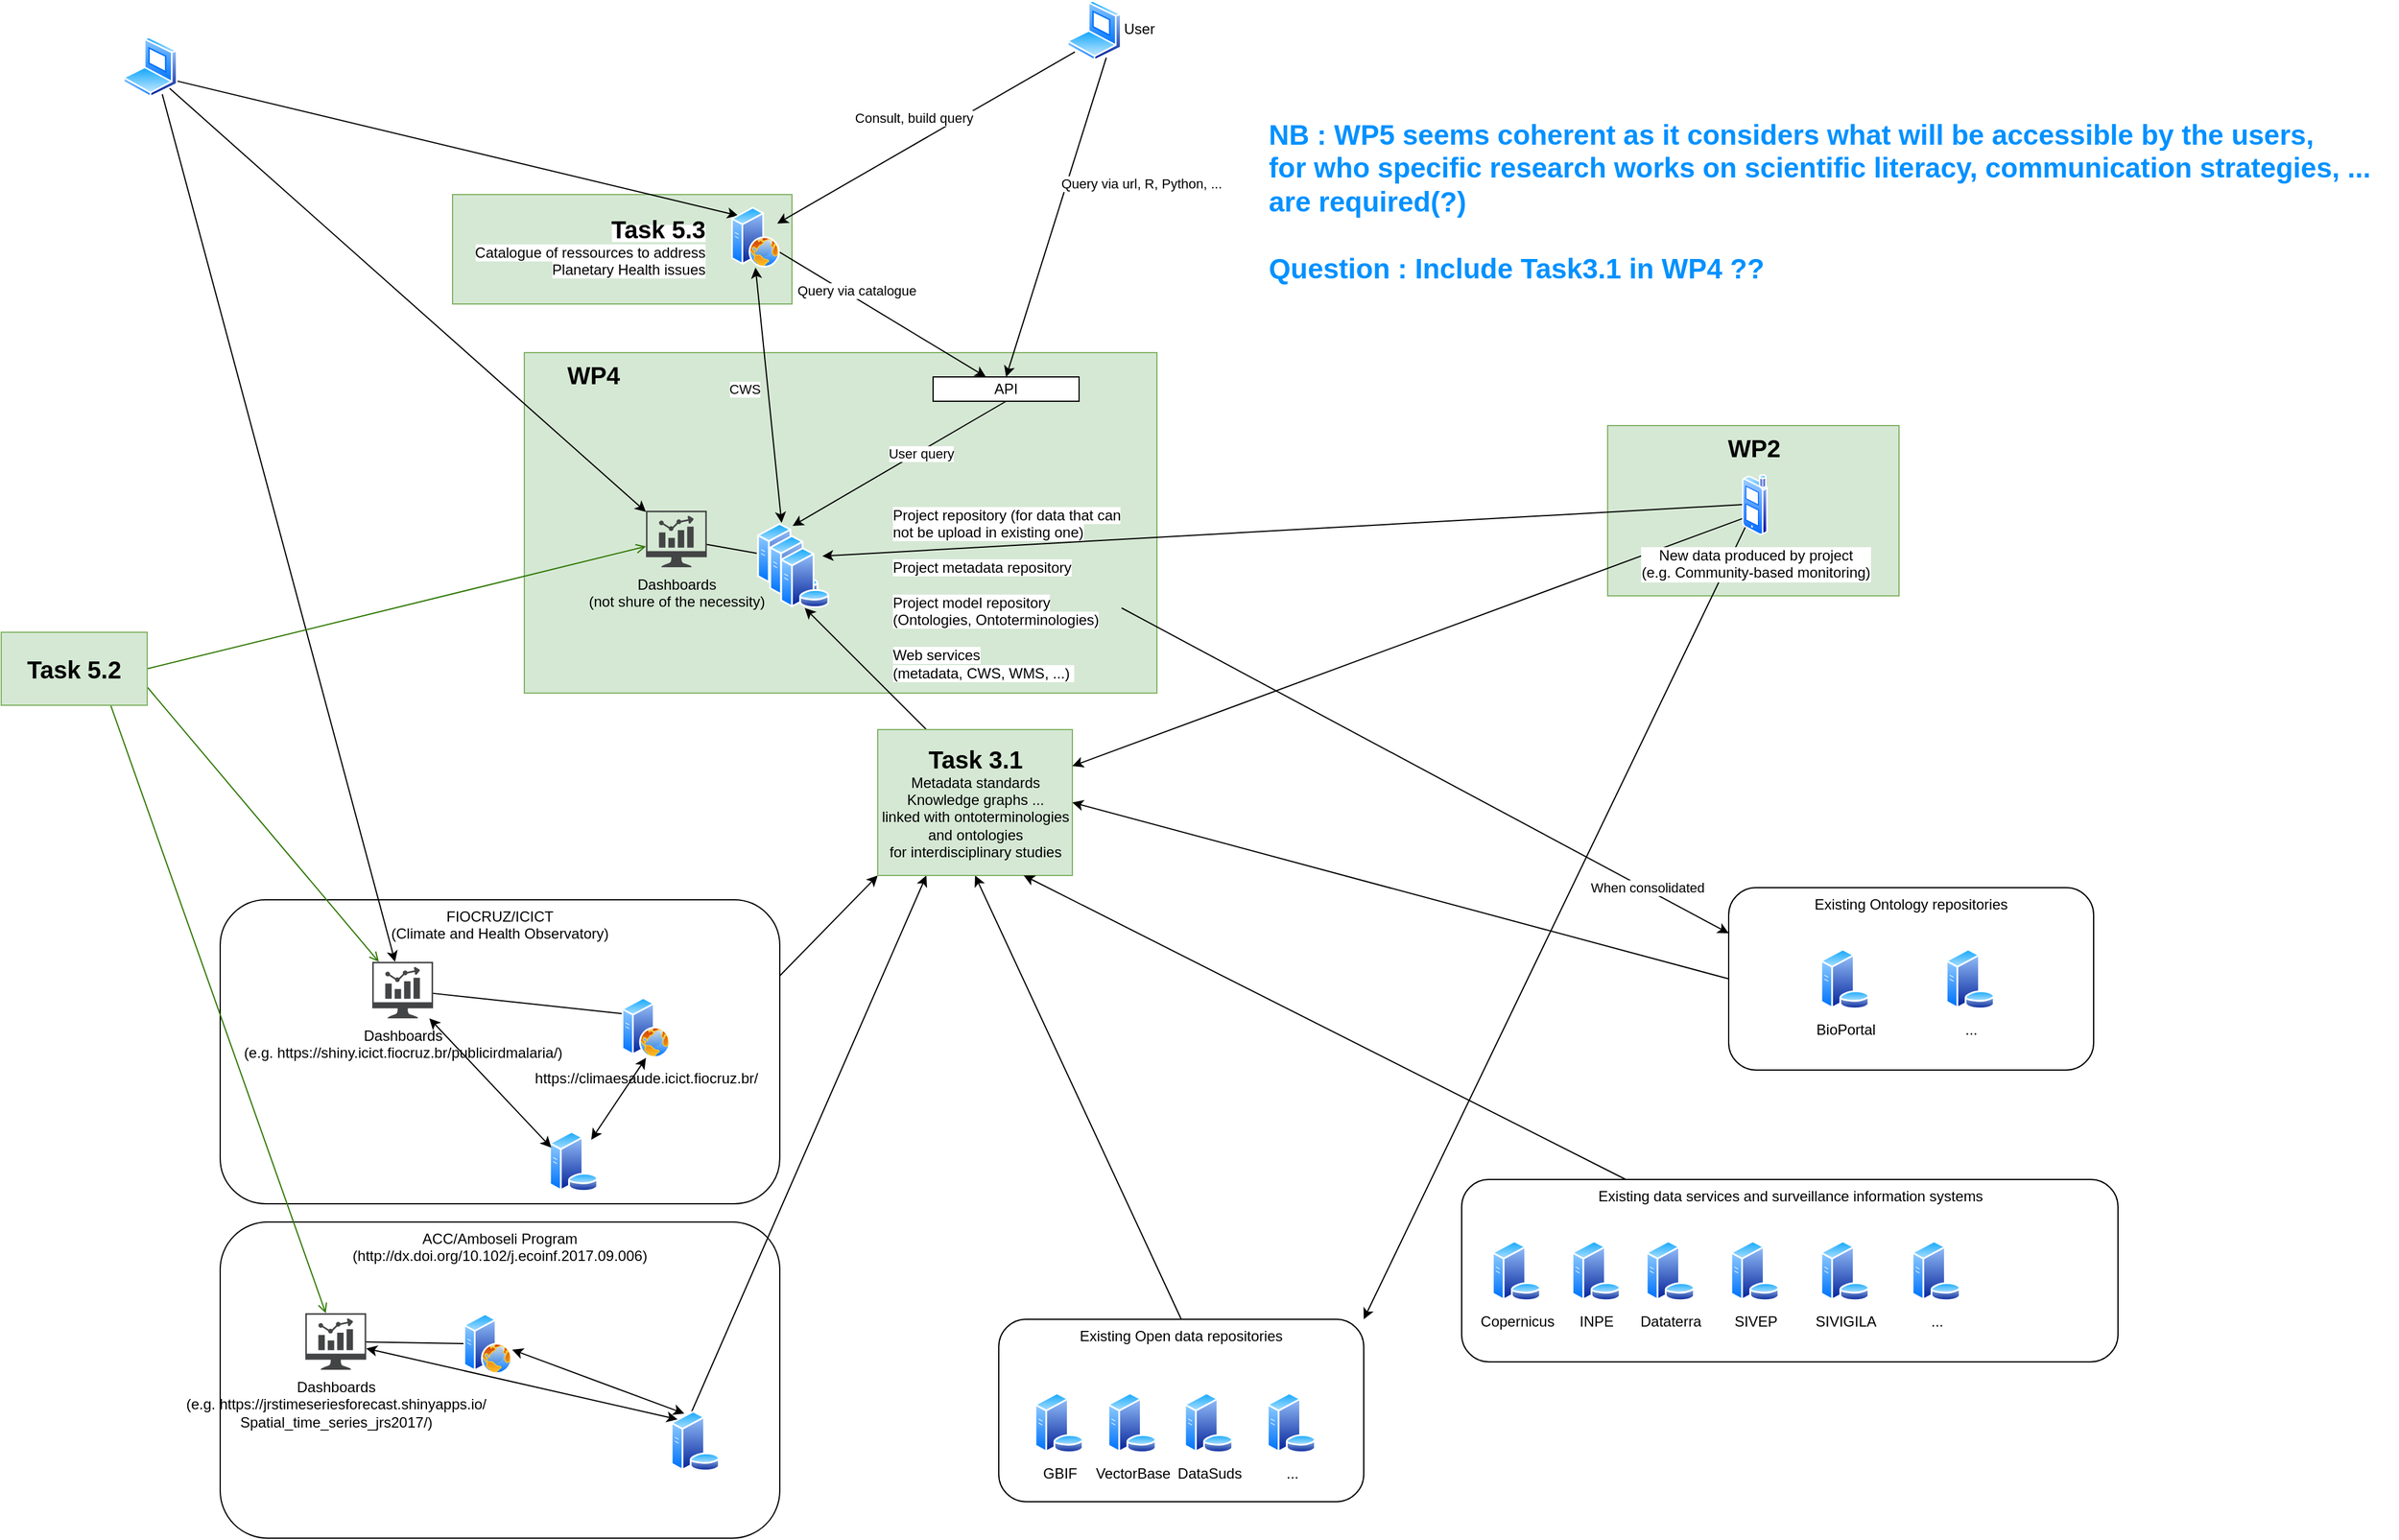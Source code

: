 <mxfile version="21.1.1" type="github">
  <diagram name="Page-1" id="tpfmhDWZOnEipKTeY5yB">
    <mxGraphModel dx="3865" dy="2745" grid="1" gridSize="10" guides="1" tooltips="1" connect="1" arrows="1" fold="1" page="1" pageScale="1" pageWidth="827" pageHeight="1169" math="0" shadow="0">
      <root>
        <mxCell id="0" />
        <mxCell id="1" parent="0" />
        <mxCell id="CDFzMtoowuqR80sz95AC-110" value="&lt;div style=&quot;&quot;&gt;&lt;b style=&quot;font-size: 20px; background-color: initial;&quot;&gt;WP2&lt;/b&gt;&lt;/div&gt;" style="rounded=0;whiteSpace=wrap;html=1;fillColor=#d5e8d4;strokeColor=#82b366;align=center;verticalAlign=top;" vertex="1" parent="1">
          <mxGeometry x="1150.5" y="280" width="239.5" height="140" as="geometry" />
        </mxCell>
        <mxCell id="CDFzMtoowuqR80sz95AC-109" value="" style="rounded=0;whiteSpace=wrap;html=1;fillColor=#d5e8d4;strokeColor=#82b366;" vertex="1" parent="1">
          <mxGeometry x="201" y="90" width="279" height="90" as="geometry" />
        </mxCell>
        <mxCell id="CDFzMtoowuqR80sz95AC-85" value="&lt;b&gt;&lt;font style=&quot;font-size: 20px;&quot;&gt;&amp;nbsp; &amp;nbsp; &amp;nbsp; WP4&lt;/font&gt;&lt;/b&gt;" style="rounded=0;whiteSpace=wrap;html=1;fillColor=#d5e8d4;verticalAlign=top;align=left;strokeColor=#82b366;" vertex="1" parent="1">
          <mxGeometry x="260" y="220" width="520" height="280" as="geometry" />
        </mxCell>
        <mxCell id="CDFzMtoowuqR80sz95AC-11" style="edgeStyle=none;rounded=0;orthogonalLoop=1;jettySize=auto;html=1;exitX=0.75;exitY=1;exitDx=0;exitDy=0;entryX=0.5;entryY=1;entryDx=0;entryDy=0;" edge="1" parent="1" source="CDFzMtoowuqR80sz95AC-1" target="CDFzMtoowuqR80sz95AC-10">
          <mxGeometry relative="1" as="geometry" />
        </mxCell>
        <mxCell id="CDFzMtoowuqR80sz95AC-16" value="Query via url, R, Python, ..." style="edgeLabel;html=1;align=center;verticalAlign=middle;resizable=0;points=[];" vertex="1" connectable="0" parent="CDFzMtoowuqR80sz95AC-11">
          <mxGeometry x="-0.188" y="1" relative="1" as="geometry">
            <mxPoint x="61" y="-3" as="offset" />
          </mxGeometry>
        </mxCell>
        <mxCell id="CDFzMtoowuqR80sz95AC-1" value="" style="image;aspect=fixed;perimeter=ellipsePerimeter;html=1;align=center;shadow=0;dashed=0;spacingTop=3;image=img/lib/active_directory/laptop_client.svg;" vertex="1" parent="1">
          <mxGeometry x="706" y="-70" width="45" height="50" as="geometry" />
        </mxCell>
        <mxCell id="CDFzMtoowuqR80sz95AC-9" style="edgeStyle=none;rounded=0;orthogonalLoop=1;jettySize=auto;html=1;exitX=0.5;exitY=0;exitDx=0;exitDy=0;entryX=0.5;entryY=1;entryDx=0;entryDy=0;startArrow=classic;startFill=1;" edge="1" parent="1" source="CDFzMtoowuqR80sz95AC-49" target="CDFzMtoowuqR80sz95AC-3">
          <mxGeometry relative="1" as="geometry">
            <mxPoint x="461" y="365" as="sourcePoint" />
          </mxGeometry>
        </mxCell>
        <mxCell id="CDFzMtoowuqR80sz95AC-13" value="CWS" style="edgeLabel;html=1;align=center;verticalAlign=middle;resizable=0;points=[];" vertex="1" connectable="0" parent="CDFzMtoowuqR80sz95AC-9">
          <mxGeometry x="-0.509" relative="1" as="geometry">
            <mxPoint x="-25" y="-59" as="offset" />
          </mxGeometry>
        </mxCell>
        <mxCell id="CDFzMtoowuqR80sz95AC-5" style="edgeStyle=none;rounded=0;orthogonalLoop=1;jettySize=auto;html=1;exitX=1;exitY=0.25;exitDx=0;exitDy=0;entryX=0;entryY=1;entryDx=0;entryDy=0;endArrow=none;endFill=0;startArrow=classic;startFill=1;" edge="1" parent="1" source="CDFzMtoowuqR80sz95AC-3" target="CDFzMtoowuqR80sz95AC-1">
          <mxGeometry relative="1" as="geometry" />
        </mxCell>
        <mxCell id="CDFzMtoowuqR80sz95AC-22" value="Consult, build query" style="edgeLabel;html=1;align=center;verticalAlign=middle;resizable=0;points=[];" vertex="1" connectable="0" parent="CDFzMtoowuqR80sz95AC-5">
          <mxGeometry x="0.249" y="-1" relative="1" as="geometry">
            <mxPoint x="-42" as="offset" />
          </mxGeometry>
        </mxCell>
        <mxCell id="CDFzMtoowuqR80sz95AC-7" style="edgeStyle=none;rounded=0;orthogonalLoop=1;jettySize=auto;html=1;exitX=0;exitY=0;exitDx=0;exitDy=0;entryX=1;entryY=0.75;entryDx=0;entryDy=0;endArrow=none;endFill=0;startArrow=classic;startFill=1;" edge="1" parent="1" source="CDFzMtoowuqR80sz95AC-3" target="CDFzMtoowuqR80sz95AC-6">
          <mxGeometry relative="1" as="geometry" />
        </mxCell>
        <mxCell id="CDFzMtoowuqR80sz95AC-15" style="edgeStyle=none;rounded=0;orthogonalLoop=1;jettySize=auto;html=1;exitX=1;exitY=0.75;exitDx=0;exitDy=0;" edge="1" parent="1" source="CDFzMtoowuqR80sz95AC-3" target="CDFzMtoowuqR80sz95AC-10">
          <mxGeometry relative="1" as="geometry" />
        </mxCell>
        <mxCell id="CDFzMtoowuqR80sz95AC-17" value="Query via catalogue" style="edgeLabel;html=1;align=center;verticalAlign=middle;resizable=0;points=[];" vertex="1" connectable="0" parent="CDFzMtoowuqR80sz95AC-15">
          <mxGeometry x="-0.549" y="2" relative="1" as="geometry">
            <mxPoint x="25" y="11" as="offset" />
          </mxGeometry>
        </mxCell>
        <mxCell id="CDFzMtoowuqR80sz95AC-3" value="" style="image;aspect=fixed;perimeter=ellipsePerimeter;html=1;align=center;shadow=0;dashed=0;spacingTop=3;image=img/lib/active_directory/web_server.svg;" vertex="1" parent="1">
          <mxGeometry x="430" y="100" width="40" height="50" as="geometry" />
        </mxCell>
        <mxCell id="CDFzMtoowuqR80sz95AC-68" style="edgeStyle=none;rounded=0;orthogonalLoop=1;jettySize=auto;html=1;exitX=0.75;exitY=1;exitDx=0;exitDy=0;" edge="1" parent="1" source="CDFzMtoowuqR80sz95AC-6" target="CDFzMtoowuqR80sz95AC-61">
          <mxGeometry relative="1" as="geometry" />
        </mxCell>
        <mxCell id="CDFzMtoowuqR80sz95AC-112" style="edgeStyle=none;rounded=0;orthogonalLoop=1;jettySize=auto;html=1;exitX=1;exitY=1;exitDx=0;exitDy=0;" edge="1" parent="1" source="CDFzMtoowuqR80sz95AC-6" target="CDFzMtoowuqR80sz95AC-90">
          <mxGeometry relative="1" as="geometry" />
        </mxCell>
        <mxCell id="CDFzMtoowuqR80sz95AC-6" value="" style="image;aspect=fixed;perimeter=ellipsePerimeter;html=1;align=center;shadow=0;dashed=0;spacingTop=3;image=img/lib/active_directory/laptop_client.svg;" vertex="1" parent="1">
          <mxGeometry x="-70" y="-40" width="45" height="50" as="geometry" />
        </mxCell>
        <mxCell id="CDFzMtoowuqR80sz95AC-12" style="edgeStyle=none;rounded=0;orthogonalLoop=1;jettySize=auto;html=1;exitX=0.5;exitY=0;exitDx=0;exitDy=0;entryX=0.75;entryY=0;entryDx=0;entryDy=0;" edge="1" parent="1" source="CDFzMtoowuqR80sz95AC-10" target="CDFzMtoowuqR80sz95AC-49">
          <mxGeometry relative="1" as="geometry">
            <mxPoint x="475" y="390" as="targetPoint" />
          </mxGeometry>
        </mxCell>
        <mxCell id="CDFzMtoowuqR80sz95AC-14" value="User query" style="edgeLabel;html=1;align=center;verticalAlign=middle;resizable=0;points=[];" vertex="1" connectable="0" parent="CDFzMtoowuqR80sz95AC-12">
          <mxGeometry x="-0.187" y="1" relative="1" as="geometry">
            <mxPoint as="offset" />
          </mxGeometry>
        </mxCell>
        <mxCell id="CDFzMtoowuqR80sz95AC-10" value="API" style="rounded=0;whiteSpace=wrap;html=1;rotation=0;direction=west;" vertex="1" parent="1">
          <mxGeometry x="596" y="240" width="120" height="20" as="geometry" />
        </mxCell>
        <mxCell id="CDFzMtoowuqR80sz95AC-18" value="&lt;span style=&quot;color: rgb(0, 0, 0); font-family: Helvetica; font-style: normal; font-variant-ligatures: normal; font-variant-caps: normal; letter-spacing: normal; orphans: 2; text-indent: 0px; text-transform: none; widows: 2; word-spacing: 0px; -webkit-text-stroke-width: 0px; background-color: rgb(255, 255, 255); text-decoration-thickness: initial; text-decoration-style: initial; text-decoration-color: initial; float: none; display: inline !important;&quot;&gt;&lt;b style=&quot;font-size: 20px;&quot;&gt;Task 5.3&lt;br&gt;&lt;/b&gt;&lt;font style=&quot;font-size: 12px;&quot;&gt;Catalogue of ressources to address Planetary Health issues&lt;/font&gt;&lt;/span&gt;" style="text;whiteSpace=wrap;html=1;align=right;" vertex="1" parent="1">
          <mxGeometry x="190" y="100" width="221" height="40" as="geometry" />
        </mxCell>
        <mxCell id="CDFzMtoowuqR80sz95AC-100" style="edgeStyle=none;rounded=0;orthogonalLoop=1;jettySize=auto;html=1;exitX=1;exitY=1;exitDx=0;exitDy=0;entryX=0;entryY=0.25;entryDx=0;entryDy=0;" edge="1" parent="1" source="CDFzMtoowuqR80sz95AC-19" target="CDFzMtoowuqR80sz95AC-97">
          <mxGeometry relative="1" as="geometry">
            <mxPoint x="655.462" y="500" as="targetPoint" />
          </mxGeometry>
        </mxCell>
        <mxCell id="CDFzMtoowuqR80sz95AC-111" value="When consolidated" style="edgeLabel;html=1;align=center;verticalAlign=middle;resizable=0;points=[];" vertex="1" connectable="0" parent="CDFzMtoowuqR80sz95AC-100">
          <mxGeometry x="0.727" y="1" relative="1" as="geometry">
            <mxPoint as="offset" />
          </mxGeometry>
        </mxCell>
        <mxCell id="CDFzMtoowuqR80sz95AC-19" value="&lt;span style=&quot;color: rgb(0, 0, 0); font-family: Helvetica; font-size: 12px; font-style: normal; font-variant-ligatures: normal; font-variant-caps: normal; font-weight: 400; letter-spacing: normal; orphans: 2; text-indent: 0px; text-transform: none; widows: 2; word-spacing: 0px; -webkit-text-stroke-width: 0px; background-color: rgb(255, 255, 255); text-decoration-thickness: initial; text-decoration-style: initial; text-decoration-color: initial; float: none; display: inline !important;&quot;&gt;Project repository (for data that can not be upload in existing one)&lt;br&gt;&lt;br&gt;Project metadata repository&lt;br&gt;&lt;br&gt;Project model repository (Ontologies, Ontoterminologies)&lt;br&gt;&lt;br&gt;Web services&lt;br&gt;(metadata, CWS, WMS, ...)&amp;nbsp;&lt;br&gt;&lt;/span&gt;" style="text;whiteSpace=wrap;html=1;align=left;" vertex="1" parent="1">
          <mxGeometry x="561" y="340" width="190" height="90" as="geometry" />
        </mxCell>
        <mxCell id="CDFzMtoowuqR80sz95AC-83" style="edgeStyle=none;rounded=0;orthogonalLoop=1;jettySize=auto;html=1;exitX=1;exitY=0.25;exitDx=0;exitDy=0;entryX=0;entryY=1;entryDx=0;entryDy=0;" edge="1" parent="1" source="CDFzMtoowuqR80sz95AC-25" target="CDFzMtoowuqR80sz95AC-74">
          <mxGeometry relative="1" as="geometry" />
        </mxCell>
        <mxCell id="CDFzMtoowuqR80sz95AC-25" value="FIOCRUZ/ICICT&lt;br&gt;(Climate and Health Observatory)" style="rounded=1;whiteSpace=wrap;html=1;fillColor=none;verticalAlign=top;align=center;" vertex="1" parent="1">
          <mxGeometry x="10" y="670" width="460" height="250" as="geometry" />
        </mxCell>
        <mxCell id="CDFzMtoowuqR80sz95AC-62" style="edgeStyle=none;rounded=0;orthogonalLoop=1;jettySize=auto;html=1;exitX=0;exitY=0.25;exitDx=0;exitDy=0;startArrow=none;startFill=0;endArrow=none;endFill=0;" edge="1" parent="1" source="CDFzMtoowuqR80sz95AC-26" target="CDFzMtoowuqR80sz95AC-61">
          <mxGeometry relative="1" as="geometry" />
        </mxCell>
        <mxCell id="CDFzMtoowuqR80sz95AC-26" value="https://climaesaude.icict.fiocruz.br/" style="image;aspect=fixed;perimeter=ellipsePerimeter;html=1;align=center;shadow=0;dashed=0;spacingTop=3;image=img/lib/active_directory/web_server.svg;" vertex="1" parent="1">
          <mxGeometry x="340" y="750" width="40" height="50" as="geometry" />
        </mxCell>
        <mxCell id="CDFzMtoowuqR80sz95AC-28" style="edgeStyle=none;rounded=0;orthogonalLoop=1;jettySize=auto;html=1;exitX=1;exitY=0;exitDx=0;exitDy=0;entryX=0.5;entryY=1;entryDx=0;entryDy=0;startArrow=classic;startFill=1;" edge="1" parent="1" source="CDFzMtoowuqR80sz95AC-52" target="CDFzMtoowuqR80sz95AC-26">
          <mxGeometry relative="1" as="geometry" />
        </mxCell>
        <mxCell id="CDFzMtoowuqR80sz95AC-29" value="ACC/Amboseli Program&lt;br&gt;(http://dx.doi.org/10.102/j.ecoinf.2017.09.006)" style="rounded=1;whiteSpace=wrap;html=1;fillColor=none;verticalAlign=top;align=center;" vertex="1" parent="1">
          <mxGeometry x="10" y="935" width="460" height="260" as="geometry" />
        </mxCell>
        <mxCell id="CDFzMtoowuqR80sz95AC-31" value="" style="image;aspect=fixed;perimeter=ellipsePerimeter;html=1;align=center;shadow=0;dashed=0;spacingTop=3;image=img/lib/active_directory/web_server.svg;" vertex="1" parent="1">
          <mxGeometry x="210" y="1010" width="40" height="50" as="geometry" />
        </mxCell>
        <mxCell id="CDFzMtoowuqR80sz95AC-32" style="rounded=0;orthogonalLoop=1;jettySize=auto;html=1;exitX=0.25;exitY=0;exitDx=0;exitDy=0;startArrow=classic;startFill=1;" edge="1" parent="1" source="CDFzMtoowuqR80sz95AC-53">
          <mxGeometry relative="1" as="geometry">
            <mxPoint x="248.359" y="1017.855" as="sourcePoint" />
            <mxPoint x="250" y="1040" as="targetPoint" />
          </mxGeometry>
        </mxCell>
        <mxCell id="CDFzMtoowuqR80sz95AC-82" style="edgeStyle=none;rounded=0;orthogonalLoop=1;jettySize=auto;html=1;exitX=0.5;exitY=0;exitDx=0;exitDy=0;entryX=0.5;entryY=1;entryDx=0;entryDy=0;" edge="1" parent="1" source="CDFzMtoowuqR80sz95AC-38" target="CDFzMtoowuqR80sz95AC-74">
          <mxGeometry relative="1" as="geometry" />
        </mxCell>
        <mxCell id="CDFzMtoowuqR80sz95AC-38" value="Existing Open data repositories" style="rounded=1;whiteSpace=wrap;html=1;fillColor=none;verticalAlign=top;align=center;" vertex="1" parent="1">
          <mxGeometry x="650" y="1015" width="300" height="150" as="geometry" />
        </mxCell>
        <mxCell id="CDFzMtoowuqR80sz95AC-93" style="edgeStyle=none;rounded=0;orthogonalLoop=1;jettySize=auto;html=1;exitX=0;exitY=0.5;exitDx=0;exitDy=0;endArrow=none;endFill=0;" edge="1" parent="1" source="CDFzMtoowuqR80sz95AC-49" target="CDFzMtoowuqR80sz95AC-90">
          <mxGeometry relative="1" as="geometry" />
        </mxCell>
        <mxCell id="CDFzMtoowuqR80sz95AC-49" value="" style="image;aspect=fixed;perimeter=ellipsePerimeter;html=1;align=center;shadow=0;dashed=0;spacingTop=3;image=img/lib/active_directory/database_server.svg;" vertex="1" parent="1">
          <mxGeometry x="451" y="360" width="41" height="50" as="geometry" />
        </mxCell>
        <mxCell id="CDFzMtoowuqR80sz95AC-52" value="" style="image;aspect=fixed;perimeter=ellipsePerimeter;html=1;align=center;shadow=0;dashed=0;spacingTop=3;image=img/lib/active_directory/database_server.svg;" vertex="1" parent="1">
          <mxGeometry x="280" y="860" width="41" height="50" as="geometry" />
        </mxCell>
        <mxCell id="CDFzMtoowuqR80sz95AC-84" style="edgeStyle=none;rounded=0;orthogonalLoop=1;jettySize=auto;html=1;exitX=0;exitY=0.75;exitDx=0;exitDy=0;entryX=0.25;entryY=1;entryDx=0;entryDy=0;" edge="1" parent="1" source="CDFzMtoowuqR80sz95AC-53" target="CDFzMtoowuqR80sz95AC-74">
          <mxGeometry relative="1" as="geometry" />
        </mxCell>
        <mxCell id="CDFzMtoowuqR80sz95AC-53" value="" style="image;aspect=fixed;perimeter=ellipsePerimeter;html=1;align=center;shadow=0;dashed=0;spacingTop=3;image=img/lib/active_directory/database_server.svg;" vertex="1" parent="1">
          <mxGeometry x="380" y="1090" width="41" height="50" as="geometry" />
        </mxCell>
        <mxCell id="CDFzMtoowuqR80sz95AC-54" value="GBIF" style="image;aspect=fixed;perimeter=ellipsePerimeter;html=1;align=center;shadow=0;dashed=0;spacingTop=3;image=img/lib/active_directory/database_server.svg;" vertex="1" parent="1">
          <mxGeometry x="679" y="1075" width="41" height="50" as="geometry" />
        </mxCell>
        <mxCell id="CDFzMtoowuqR80sz95AC-55" value="VectorBase" style="image;aspect=fixed;perimeter=ellipsePerimeter;html=1;align=center;shadow=0;dashed=0;spacingTop=3;image=img/lib/active_directory/database_server.svg;" vertex="1" parent="1">
          <mxGeometry x="739" y="1075" width="41" height="50" as="geometry" />
        </mxCell>
        <mxCell id="CDFzMtoowuqR80sz95AC-60" value="DataSuds" style="image;aspect=fixed;perimeter=ellipsePerimeter;html=1;align=center;shadow=0;dashed=0;spacingTop=3;image=img/lib/active_directory/database_server.svg;" vertex="1" parent="1">
          <mxGeometry x="802" y="1075" width="41" height="50" as="geometry" />
        </mxCell>
        <mxCell id="CDFzMtoowuqR80sz95AC-61" value="Dashboards&lt;br&gt;(e.g.&amp;nbsp;https://shiny.icict.fiocruz.br/publicirdmalaria/)" style="sketch=0;pointerEvents=1;shadow=0;dashed=0;html=1;strokeColor=none;fillColor=#434445;aspect=fixed;labelPosition=center;verticalLabelPosition=bottom;verticalAlign=top;align=center;outlineConnect=0;shape=mxgraph.vvd.nsx_dashboard;" vertex="1" parent="1">
          <mxGeometry x="135" y="721" width="50" height="46.5" as="geometry" />
        </mxCell>
        <mxCell id="CDFzMtoowuqR80sz95AC-63" style="edgeStyle=none;rounded=0;orthogonalLoop=1;jettySize=auto;html=1;exitX=0;exitY=0.25;exitDx=0;exitDy=0;startArrow=classic;startFill=1;" edge="1" parent="1" source="CDFzMtoowuqR80sz95AC-52" target="CDFzMtoowuqR80sz95AC-61">
          <mxGeometry relative="1" as="geometry">
            <mxPoint x="128" y="734" as="sourcePoint" />
            <mxPoint x="291" y="745" as="targetPoint" />
          </mxGeometry>
        </mxCell>
        <mxCell id="CDFzMtoowuqR80sz95AC-64" value="Dashboards&lt;br&gt;(e.g. https://jrstimeseriesforecast.shinyapps.io/&lt;br&gt;Spatial_time_series_jrs2017/)" style="sketch=0;pointerEvents=1;shadow=0;dashed=0;html=1;strokeColor=none;fillColor=#434445;aspect=fixed;labelPosition=center;verticalLabelPosition=bottom;verticalAlign=top;align=center;outlineConnect=0;shape=mxgraph.vvd.nsx_dashboard;" vertex="1" parent="1">
          <mxGeometry x="80" y="1010" width="50" height="46.5" as="geometry" />
        </mxCell>
        <mxCell id="CDFzMtoowuqR80sz95AC-65" style="rounded=0;orthogonalLoop=1;jettySize=auto;html=1;exitX=0;exitY=0;exitDx=0;exitDy=0;startArrow=classic;startFill=1;" edge="1" parent="1" source="CDFzMtoowuqR80sz95AC-53" target="CDFzMtoowuqR80sz95AC-64">
          <mxGeometry relative="1" as="geometry">
            <mxPoint x="384.5" y="999" as="sourcePoint" />
            <mxPoint x="495.5" y="1060" as="targetPoint" />
          </mxGeometry>
        </mxCell>
        <mxCell id="CDFzMtoowuqR80sz95AC-66" style="rounded=0;orthogonalLoop=1;jettySize=auto;html=1;exitX=0;exitY=0.5;exitDx=0;exitDy=0;startArrow=none;startFill=0;endArrow=none;endFill=0;" edge="1" parent="1" source="CDFzMtoowuqR80sz95AC-31" target="CDFzMtoowuqR80sz95AC-64">
          <mxGeometry relative="1" as="geometry">
            <mxPoint x="417.5" y="1015" as="sourcePoint" />
            <mxPoint x="325.5" y="1045" as="targetPoint" />
          </mxGeometry>
        </mxCell>
        <mxCell id="CDFzMtoowuqR80sz95AC-71" value="" style="image;aspect=fixed;perimeter=ellipsePerimeter;html=1;align=center;shadow=0;dashed=0;spacingTop=3;image=img/lib/active_directory/database_server.svg;" vertex="1" parent="1">
          <mxGeometry x="461" y="370" width="41" height="50" as="geometry" />
        </mxCell>
        <mxCell id="CDFzMtoowuqR80sz95AC-72" value="" style="image;aspect=fixed;perimeter=ellipsePerimeter;html=1;align=center;shadow=0;dashed=0;spacingTop=3;image=img/lib/active_directory/database_server.svg;" vertex="1" parent="1">
          <mxGeometry x="470" y="380" width="41" height="50" as="geometry" />
        </mxCell>
        <mxCell id="CDFzMtoowuqR80sz95AC-86" style="edgeStyle=none;rounded=0;orthogonalLoop=1;jettySize=auto;html=1;exitX=0.25;exitY=0;exitDx=0;exitDy=0;entryX=0.5;entryY=1;entryDx=0;entryDy=0;" edge="1" parent="1" source="CDFzMtoowuqR80sz95AC-74" target="CDFzMtoowuqR80sz95AC-72">
          <mxGeometry relative="1" as="geometry" />
        </mxCell>
        <mxCell id="CDFzMtoowuqR80sz95AC-74" value="&lt;font style=&quot;font-size: 20px;&quot;&gt;&lt;b&gt;Task 3.1&lt;br&gt;&lt;/b&gt;&lt;/font&gt;Metadata standards&lt;br&gt;Knowledge graphs ...&lt;br&gt;linked with ontoterminologies and ontologies&lt;br&gt;for interdisciplinary studies" style="rounded=0;whiteSpace=wrap;html=1;fillColor=#d5e8d4;strokeColor=#82b366;" vertex="1" parent="1">
          <mxGeometry x="550.5" y="530" width="160" height="120" as="geometry" />
        </mxCell>
        <mxCell id="CDFzMtoowuqR80sz95AC-81" style="edgeStyle=none;rounded=0;orthogonalLoop=1;jettySize=auto;html=1;exitX=0.25;exitY=0;exitDx=0;exitDy=0;entryX=0.75;entryY=1;entryDx=0;entryDy=0;" edge="1" parent="1" source="CDFzMtoowuqR80sz95AC-75" target="CDFzMtoowuqR80sz95AC-74">
          <mxGeometry relative="1" as="geometry" />
        </mxCell>
        <mxCell id="CDFzMtoowuqR80sz95AC-75" value="Existing data services and surveillance information systems" style="rounded=1;whiteSpace=wrap;html=1;fillColor=none;verticalAlign=top;align=center;" vertex="1" parent="1">
          <mxGeometry x="1030.5" y="900" width="539.5" height="150" as="geometry" />
        </mxCell>
        <mxCell id="CDFzMtoowuqR80sz95AC-76" value="..." style="image;aspect=fixed;perimeter=ellipsePerimeter;html=1;align=center;shadow=0;dashed=0;spacingTop=3;image=img/lib/active_directory/database_server.svg;" vertex="1" parent="1">
          <mxGeometry x="870" y="1075" width="41" height="50" as="geometry" />
        </mxCell>
        <mxCell id="CDFzMtoowuqR80sz95AC-77" value="Copernicus" style="image;aspect=fixed;perimeter=ellipsePerimeter;html=1;align=center;shadow=0;dashed=0;spacingTop=3;image=img/lib/active_directory/database_server.svg;" vertex="1" parent="1">
          <mxGeometry x="1055" y="950" width="41" height="50" as="geometry" />
        </mxCell>
        <mxCell id="CDFzMtoowuqR80sz95AC-78" value="INPE" style="image;aspect=fixed;perimeter=ellipsePerimeter;html=1;align=center;shadow=0;dashed=0;spacingTop=3;image=img/lib/active_directory/database_server.svg;" vertex="1" parent="1">
          <mxGeometry x="1120.5" y="950" width="41" height="50" as="geometry" />
        </mxCell>
        <mxCell id="CDFzMtoowuqR80sz95AC-79" value="Dataterra" style="image;aspect=fixed;perimeter=ellipsePerimeter;html=1;align=center;shadow=0;dashed=0;spacingTop=3;image=img/lib/active_directory/database_server.svg;" vertex="1" parent="1">
          <mxGeometry x="1181.5" y="950" width="41" height="50" as="geometry" />
        </mxCell>
        <mxCell id="CDFzMtoowuqR80sz95AC-89" style="edgeStyle=none;rounded=0;orthogonalLoop=1;jettySize=auto;html=1;exitX=1;exitY=0.5;exitDx=0;exitDy=0;strokeColor=#2D7600;fillColor=#60a917;endArrow=open;endFill=0;" edge="1" parent="1" source="CDFzMtoowuqR80sz95AC-88" target="CDFzMtoowuqR80sz95AC-90">
          <mxGeometry relative="1" as="geometry" />
        </mxCell>
        <mxCell id="CDFzMtoowuqR80sz95AC-91" style="edgeStyle=none;rounded=0;orthogonalLoop=1;jettySize=auto;html=1;exitX=1;exitY=0.75;exitDx=0;exitDy=0;fillColor=#60a917;strokeColor=#2D7600;endArrow=open;endFill=0;" edge="1" parent="1" source="CDFzMtoowuqR80sz95AC-88" target="CDFzMtoowuqR80sz95AC-61">
          <mxGeometry relative="1" as="geometry" />
        </mxCell>
        <mxCell id="CDFzMtoowuqR80sz95AC-92" style="edgeStyle=none;rounded=0;orthogonalLoop=1;jettySize=auto;html=1;exitX=0.75;exitY=1;exitDx=0;exitDy=0;fillColor=#60a917;strokeColor=#2D7600;endArrow=open;endFill=0;" edge="1" parent="1" source="CDFzMtoowuqR80sz95AC-88" target="CDFzMtoowuqR80sz95AC-64">
          <mxGeometry relative="1" as="geometry" />
        </mxCell>
        <mxCell id="CDFzMtoowuqR80sz95AC-88" value="&lt;b style=&quot;border-color: var(--border-color); font-size: 20px;&quot;&gt;Task 5.2&lt;br style=&quot;border-color: var(--border-color);&quot;&gt;&lt;/b&gt;" style="rounded=0;whiteSpace=wrap;html=1;fillColor=#d5e8d4;strokeColor=#82b366;" vertex="1" parent="1">
          <mxGeometry x="-170" y="450" width="120" height="60" as="geometry" />
        </mxCell>
        <mxCell id="CDFzMtoowuqR80sz95AC-90" value="Dashboards&lt;br&gt;(not shure of the necessity)" style="sketch=0;pointerEvents=1;shadow=0;dashed=0;html=1;strokeColor=none;fillColor=#434445;aspect=fixed;labelPosition=center;verticalLabelPosition=bottom;verticalAlign=top;align=center;outlineConnect=0;shape=mxgraph.vvd.nsx_dashboard;" vertex="1" parent="1">
          <mxGeometry x="360" y="350" width="50" height="46.5" as="geometry" />
        </mxCell>
        <mxCell id="CDFzMtoowuqR80sz95AC-95" style="edgeStyle=none;rounded=0;orthogonalLoop=1;jettySize=auto;html=1;exitX=0;exitY=0.75;exitDx=0;exitDy=0;entryX=1;entryY=0.25;entryDx=0;entryDy=0;" edge="1" parent="1" source="CDFzMtoowuqR80sz95AC-94" target="CDFzMtoowuqR80sz95AC-74">
          <mxGeometry relative="1" as="geometry" />
        </mxCell>
        <mxCell id="CDFzMtoowuqR80sz95AC-96" style="edgeStyle=none;rounded=0;orthogonalLoop=1;jettySize=auto;html=1;exitX=0;exitY=0.5;exitDx=0;exitDy=0;entryX=1;entryY=0;entryDx=0;entryDy=0;" edge="1" parent="1" source="CDFzMtoowuqR80sz95AC-94" target="CDFzMtoowuqR80sz95AC-72">
          <mxGeometry relative="1" as="geometry">
            <mxPoint x="1130.0" y="340" as="targetPoint" />
          </mxGeometry>
        </mxCell>
        <mxCell id="CDFzMtoowuqR80sz95AC-104" style="edgeStyle=none;rounded=0;orthogonalLoop=1;jettySize=auto;html=1;exitX=0;exitY=1;exitDx=0;exitDy=0;entryX=1;entryY=0;entryDx=0;entryDy=0;" edge="1" parent="1" source="CDFzMtoowuqR80sz95AC-94" target="CDFzMtoowuqR80sz95AC-38">
          <mxGeometry relative="1" as="geometry" />
        </mxCell>
        <mxCell id="CDFzMtoowuqR80sz95AC-94" value="New data produced by project&lt;br&gt;(e.g. Community-based monitoring)" style="image;aspect=fixed;perimeter=ellipsePerimeter;html=1;align=center;shadow=0;dashed=0;spacingTop=3;image=img/lib/active_directory/cell_phone.svg;" vertex="1" parent="1">
          <mxGeometry x="1261" y="320" width="21" height="50" as="geometry" />
        </mxCell>
        <mxCell id="CDFzMtoowuqR80sz95AC-103" style="edgeStyle=none;rounded=0;orthogonalLoop=1;jettySize=auto;html=1;exitX=0;exitY=0.5;exitDx=0;exitDy=0;entryX=1;entryY=0.5;entryDx=0;entryDy=0;" edge="1" parent="1" source="CDFzMtoowuqR80sz95AC-97" target="CDFzMtoowuqR80sz95AC-74">
          <mxGeometry relative="1" as="geometry" />
        </mxCell>
        <mxCell id="CDFzMtoowuqR80sz95AC-97" value="Existing Ontology repositories" style="rounded=1;whiteSpace=wrap;html=1;fillColor=none;verticalAlign=top;align=center;" vertex="1" parent="1">
          <mxGeometry x="1250" y="660" width="300" height="150" as="geometry" />
        </mxCell>
        <mxCell id="CDFzMtoowuqR80sz95AC-98" value="BioPortal" style="image;aspect=fixed;perimeter=ellipsePerimeter;html=1;align=center;shadow=0;dashed=0;spacingTop=3;image=img/lib/active_directory/database_server.svg;" vertex="1" parent="1">
          <mxGeometry x="1325" y="710" width="41" height="50" as="geometry" />
        </mxCell>
        <mxCell id="CDFzMtoowuqR80sz95AC-99" value="..." style="image;aspect=fixed;perimeter=ellipsePerimeter;html=1;align=center;shadow=0;dashed=0;spacingTop=3;image=img/lib/active_directory/database_server.svg;" vertex="1" parent="1">
          <mxGeometry x="1428" y="710" width="41" height="50" as="geometry" />
        </mxCell>
        <mxCell id="CDFzMtoowuqR80sz95AC-107" value="&lt;span style=&quot;color: rgb(0, 0, 0); font-family: Helvetica; font-size: 12px; font-style: normal; font-variant-ligatures: normal; font-variant-caps: normal; font-weight: 400; letter-spacing: normal; orphans: 2; text-align: center; text-indent: 0px; text-transform: none; widows: 2; word-spacing: 0px; -webkit-text-stroke-width: 0px; background-color: rgb(255, 255, 255); text-decoration-thickness: initial; text-decoration-style: initial; text-decoration-color: initial; float: none; display: inline !important;&quot;&gt;User&lt;/span&gt;" style="text;whiteSpace=wrap;html=1;" vertex="1" parent="1">
          <mxGeometry x="751" y="-60" width="60" height="40" as="geometry" />
        </mxCell>
        <mxCell id="CDFzMtoowuqR80sz95AC-113" value="&lt;b style=&quot;font-size: 23px;&quot;&gt;&lt;font color=&quot;#0091ff&quot;&gt;NB : WP5 seems coherent as it considers what will be accessible by the users,&lt;br&gt;for who specific research works on scientific literacy, communication strategies, ...&lt;br&gt;are required(?)&lt;br&gt;&lt;br&gt;Question : Include Task3.1 in WP4 ??&lt;br&gt;&lt;br&gt;&lt;/font&gt;&lt;/b&gt;" style="text;html=1;align=left;verticalAlign=middle;resizable=0;points=[];autosize=1;strokeColor=none;fillColor=none;" vertex="1" parent="1">
          <mxGeometry x="870" y="20" width="930" height="180" as="geometry" />
        </mxCell>
        <mxCell id="CDFzMtoowuqR80sz95AC-118" value="SIVEP" style="image;aspect=fixed;perimeter=ellipsePerimeter;html=1;align=center;shadow=0;dashed=0;spacingTop=3;image=img/lib/active_directory/database_server.svg;" vertex="1" parent="1">
          <mxGeometry x="1251" y="950" width="41" height="50" as="geometry" />
        </mxCell>
        <mxCell id="CDFzMtoowuqR80sz95AC-119" value="SIVIGILA" style="image;aspect=fixed;perimeter=ellipsePerimeter;html=1;align=center;shadow=0;dashed=0;spacingTop=3;image=img/lib/active_directory/database_server.svg;" vertex="1" parent="1">
          <mxGeometry x="1325" y="950" width="41" height="50" as="geometry" />
        </mxCell>
        <mxCell id="CDFzMtoowuqR80sz95AC-120" value="..." style="image;aspect=fixed;perimeter=ellipsePerimeter;html=1;align=center;shadow=0;dashed=0;spacingTop=3;image=img/lib/active_directory/database_server.svg;" vertex="1" parent="1">
          <mxGeometry x="1400" y="950" width="41" height="50" as="geometry" />
        </mxCell>
      </root>
    </mxGraphModel>
  </diagram>
</mxfile>
